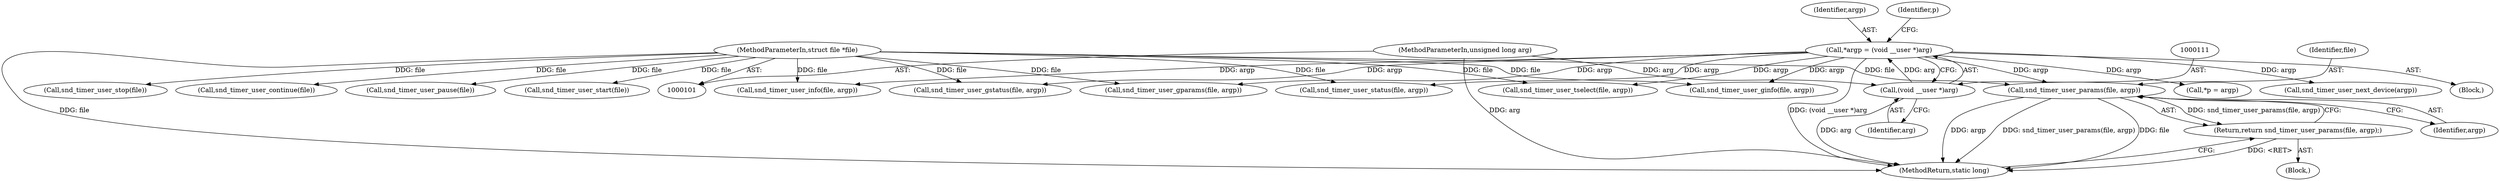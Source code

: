 digraph "0_linux_af368027a49a751d6ff4ee9e3f9961f35bb4fede@pointer" {
"1000214" [label="(Call,snd_timer_user_params(file, argp))"];
"1000102" [label="(MethodParameterIn,struct file *file)"];
"1000108" [label="(Call,*argp = (void __user *)arg)"];
"1000110" [label="(Call,(void __user *)arg)"];
"1000104" [label="(MethodParameterIn,unsigned long arg)"];
"1000213" [label="(Return,return snd_timer_user_params(file, argp);)"];
"1000199" [label="(Call,snd_timer_user_gstatus(file, argp))"];
"1000240" [label="(Call,snd_timer_user_pause(file))"];
"1000194" [label="(Call,snd_timer_user_gparams(file, argp))"];
"1000216" [label="(Identifier,argp)"];
"1000124" [label="(Block,)"];
"1000114" [label="(Call,*p = argp)"];
"1000214" [label="(Call,snd_timer_user_params(file, argp))"];
"1000209" [label="(Call,snd_timer_user_info(file, argp))"];
"1000104" [label="(MethodParameterIn,unsigned long arg)"];
"1000225" [label="(Call,snd_timer_user_start(file))"];
"1000215" [label="(Identifier,file)"];
"1000230" [label="(Call,snd_timer_user_stop(file))"];
"1000136" [label="(Call,snd_timer_user_next_device(argp))"];
"1000204" [label="(Call,snd_timer_user_tselect(file, argp))"];
"1000189" [label="(Call,snd_timer_user_ginfo(file, argp))"];
"1000112" [label="(Identifier,arg)"];
"1000219" [label="(Call,snd_timer_user_status(file, argp))"];
"1000235" [label="(Call,snd_timer_user_continue(file))"];
"1000105" [label="(Block,)"];
"1000102" [label="(MethodParameterIn,struct file *file)"];
"1000245" [label="(MethodReturn,static long)"];
"1000213" [label="(Return,return snd_timer_user_params(file, argp);)"];
"1000109" [label="(Identifier,argp)"];
"1000108" [label="(Call,*argp = (void __user *)arg)"];
"1000110" [label="(Call,(void __user *)arg)"];
"1000115" [label="(Identifier,p)"];
"1000214" -> "1000213"  [label="AST: "];
"1000214" -> "1000216"  [label="CFG: "];
"1000215" -> "1000214"  [label="AST: "];
"1000216" -> "1000214"  [label="AST: "];
"1000213" -> "1000214"  [label="CFG: "];
"1000214" -> "1000245"  [label="DDG: argp"];
"1000214" -> "1000245"  [label="DDG: snd_timer_user_params(file, argp)"];
"1000214" -> "1000245"  [label="DDG: file"];
"1000214" -> "1000213"  [label="DDG: snd_timer_user_params(file, argp)"];
"1000102" -> "1000214"  [label="DDG: file"];
"1000108" -> "1000214"  [label="DDG: argp"];
"1000102" -> "1000101"  [label="AST: "];
"1000102" -> "1000245"  [label="DDG: file"];
"1000102" -> "1000189"  [label="DDG: file"];
"1000102" -> "1000194"  [label="DDG: file"];
"1000102" -> "1000199"  [label="DDG: file"];
"1000102" -> "1000204"  [label="DDG: file"];
"1000102" -> "1000209"  [label="DDG: file"];
"1000102" -> "1000219"  [label="DDG: file"];
"1000102" -> "1000225"  [label="DDG: file"];
"1000102" -> "1000230"  [label="DDG: file"];
"1000102" -> "1000235"  [label="DDG: file"];
"1000102" -> "1000240"  [label="DDG: file"];
"1000108" -> "1000105"  [label="AST: "];
"1000108" -> "1000110"  [label="CFG: "];
"1000109" -> "1000108"  [label="AST: "];
"1000110" -> "1000108"  [label="AST: "];
"1000115" -> "1000108"  [label="CFG: "];
"1000108" -> "1000245"  [label="DDG: (void __user *)arg"];
"1000110" -> "1000108"  [label="DDG: arg"];
"1000108" -> "1000114"  [label="DDG: argp"];
"1000108" -> "1000136"  [label="DDG: argp"];
"1000108" -> "1000189"  [label="DDG: argp"];
"1000108" -> "1000194"  [label="DDG: argp"];
"1000108" -> "1000199"  [label="DDG: argp"];
"1000108" -> "1000204"  [label="DDG: argp"];
"1000108" -> "1000209"  [label="DDG: argp"];
"1000108" -> "1000219"  [label="DDG: argp"];
"1000110" -> "1000112"  [label="CFG: "];
"1000111" -> "1000110"  [label="AST: "];
"1000112" -> "1000110"  [label="AST: "];
"1000110" -> "1000245"  [label="DDG: arg"];
"1000104" -> "1000110"  [label="DDG: arg"];
"1000104" -> "1000101"  [label="AST: "];
"1000104" -> "1000245"  [label="DDG: arg"];
"1000213" -> "1000124"  [label="AST: "];
"1000245" -> "1000213"  [label="CFG: "];
"1000213" -> "1000245"  [label="DDG: <RET>"];
}

